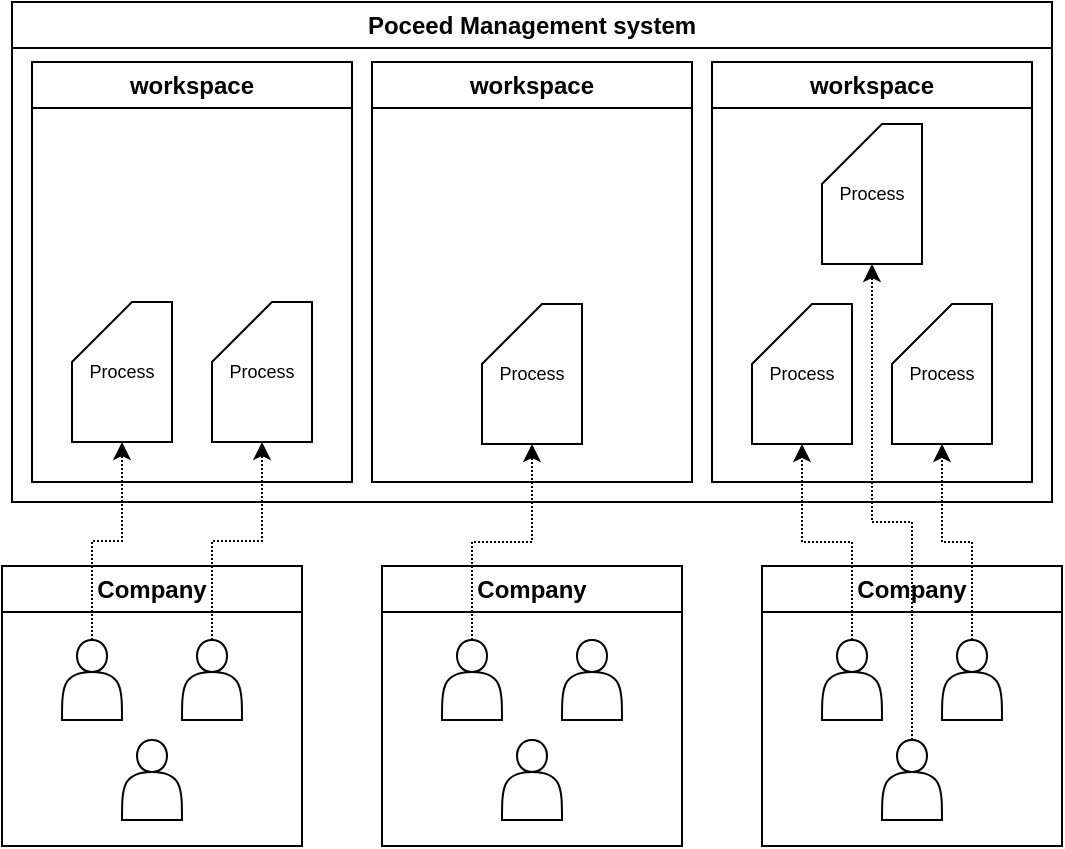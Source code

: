<mxfile version="21.7.5" type="device">
  <diagram name="Page-1" id="5STt5VgGMGRW8smjgR1V">
    <mxGraphModel dx="989" dy="650" grid="1" gridSize="10" guides="1" tooltips="1" connect="1" arrows="1" fold="1" page="1" pageScale="1" pageWidth="850" pageHeight="1100" math="0" shadow="0">
      <root>
        <mxCell id="0" />
        <mxCell id="1" parent="0" />
        <mxCell id="pLtrBqFHVTdxPw5g7h2w-4" value="Poceed Management system" style="swimlane;whiteSpace=wrap;html=1;" vertex="1" parent="1">
          <mxGeometry x="290" y="210" width="520" height="250" as="geometry" />
        </mxCell>
        <mxCell id="pLtrBqFHVTdxPw5g7h2w-51" value="workspace" style="swimlane;whiteSpace=wrap;html=1;strokeColor=default;fontFamily=Helvetica;fontSize=12;fontColor=default;fillColor=default;" vertex="1" parent="pLtrBqFHVTdxPw5g7h2w-4">
          <mxGeometry x="10" y="30" width="160" height="210" as="geometry" />
        </mxCell>
        <mxCell id="pLtrBqFHVTdxPw5g7h2w-43" value="Process" style="shape=card;whiteSpace=wrap;html=1;fontSize=9;" vertex="1" parent="pLtrBqFHVTdxPw5g7h2w-51">
          <mxGeometry x="20" y="120" width="50" height="70" as="geometry" />
        </mxCell>
        <mxCell id="pLtrBqFHVTdxPw5g7h2w-44" value="Process" style="shape=card;whiteSpace=wrap;html=1;fontSize=9;" vertex="1" parent="pLtrBqFHVTdxPw5g7h2w-51">
          <mxGeometry x="90" y="120" width="50" height="70" as="geometry" />
        </mxCell>
        <mxCell id="pLtrBqFHVTdxPw5g7h2w-54" value="workspace" style="swimlane;whiteSpace=wrap;html=1;strokeColor=default;fontFamily=Helvetica;fontSize=12;fontColor=default;fillColor=default;" vertex="1" parent="pLtrBqFHVTdxPw5g7h2w-4">
          <mxGeometry x="180" y="30" width="160" height="210" as="geometry" />
        </mxCell>
        <mxCell id="pLtrBqFHVTdxPw5g7h2w-40" value="Process" style="shape=card;whiteSpace=wrap;html=1;fontSize=9;" vertex="1" parent="pLtrBqFHVTdxPw5g7h2w-54">
          <mxGeometry x="55" y="121" width="50" height="70" as="geometry" />
        </mxCell>
        <mxCell id="pLtrBqFHVTdxPw5g7h2w-55" value="workspace" style="swimlane;whiteSpace=wrap;html=1;strokeColor=default;fontFamily=Helvetica;fontSize=12;fontColor=default;fillColor=default;" vertex="1" parent="pLtrBqFHVTdxPw5g7h2w-4">
          <mxGeometry x="350" y="30" width="160" height="210" as="geometry" />
        </mxCell>
        <mxCell id="pLtrBqFHVTdxPw5g7h2w-38" value="Process" style="shape=card;whiteSpace=wrap;html=1;fontSize=9;" vertex="1" parent="pLtrBqFHVTdxPw5g7h2w-55">
          <mxGeometry x="20" y="121" width="50" height="70" as="geometry" />
        </mxCell>
        <mxCell id="pLtrBqFHVTdxPw5g7h2w-39" value="Process" style="shape=card;whiteSpace=wrap;html=1;fontSize=9;" vertex="1" parent="pLtrBqFHVTdxPw5g7h2w-55">
          <mxGeometry x="90" y="121" width="50" height="70" as="geometry" />
        </mxCell>
        <mxCell id="pLtrBqFHVTdxPw5g7h2w-35" value="Process" style="shape=card;whiteSpace=wrap;html=1;fontSize=9;" vertex="1" parent="pLtrBqFHVTdxPw5g7h2w-55">
          <mxGeometry x="55" y="31" width="50" height="70" as="geometry" />
        </mxCell>
        <mxCell id="pLtrBqFHVTdxPw5g7h2w-10" value="Company" style="swimlane;whiteSpace=wrap;html=1;" vertex="1" parent="1">
          <mxGeometry x="285" y="492" width="150" height="140" as="geometry" />
        </mxCell>
        <mxCell id="pLtrBqFHVTdxPw5g7h2w-14" value="" style="shape=actor;whiteSpace=wrap;html=1;" vertex="1" parent="pLtrBqFHVTdxPw5g7h2w-10">
          <mxGeometry x="60" y="87" width="30" height="40" as="geometry" />
        </mxCell>
        <mxCell id="pLtrBqFHVTdxPw5g7h2w-13" value="" style="shape=actor;whiteSpace=wrap;html=1;" vertex="1" parent="pLtrBqFHVTdxPw5g7h2w-10">
          <mxGeometry x="90" y="37" width="30" height="40" as="geometry" />
        </mxCell>
        <mxCell id="pLtrBqFHVTdxPw5g7h2w-6" value="" style="shape=actor;whiteSpace=wrap;html=1;" vertex="1" parent="pLtrBqFHVTdxPw5g7h2w-10">
          <mxGeometry x="30" y="37" width="30" height="40" as="geometry" />
        </mxCell>
        <mxCell id="pLtrBqFHVTdxPw5g7h2w-26" value="Company" style="swimlane;whiteSpace=wrap;html=1;" vertex="1" parent="1">
          <mxGeometry x="475" y="492" width="150" height="140" as="geometry" />
        </mxCell>
        <mxCell id="pLtrBqFHVTdxPw5g7h2w-27" value="" style="shape=actor;whiteSpace=wrap;html=1;" vertex="1" parent="pLtrBqFHVTdxPw5g7h2w-26">
          <mxGeometry x="60" y="87" width="30" height="40" as="geometry" />
        </mxCell>
        <mxCell id="pLtrBqFHVTdxPw5g7h2w-28" value="" style="shape=actor;whiteSpace=wrap;html=1;" vertex="1" parent="pLtrBqFHVTdxPw5g7h2w-26">
          <mxGeometry x="90" y="37" width="30" height="40" as="geometry" />
        </mxCell>
        <mxCell id="pLtrBqFHVTdxPw5g7h2w-29" value="" style="shape=actor;whiteSpace=wrap;html=1;" vertex="1" parent="pLtrBqFHVTdxPw5g7h2w-26">
          <mxGeometry x="30" y="37" width="30" height="40" as="geometry" />
        </mxCell>
        <mxCell id="pLtrBqFHVTdxPw5g7h2w-30" value="Company" style="swimlane;whiteSpace=wrap;html=1;" vertex="1" parent="1">
          <mxGeometry x="665" y="492" width="150" height="140" as="geometry" />
        </mxCell>
        <mxCell id="pLtrBqFHVTdxPw5g7h2w-31" value="" style="shape=actor;whiteSpace=wrap;html=1;" vertex="1" parent="pLtrBqFHVTdxPw5g7h2w-30">
          <mxGeometry x="60" y="87" width="30" height="40" as="geometry" />
        </mxCell>
        <mxCell id="pLtrBqFHVTdxPw5g7h2w-32" value="" style="shape=actor;whiteSpace=wrap;html=1;" vertex="1" parent="pLtrBqFHVTdxPw5g7h2w-30">
          <mxGeometry x="90" y="37" width="30" height="40" as="geometry" />
        </mxCell>
        <mxCell id="pLtrBqFHVTdxPw5g7h2w-33" value="" style="shape=actor;whiteSpace=wrap;html=1;" vertex="1" parent="pLtrBqFHVTdxPw5g7h2w-30">
          <mxGeometry x="30" y="37" width="30" height="40" as="geometry" />
        </mxCell>
        <mxCell id="pLtrBqFHVTdxPw5g7h2w-60" style="edgeStyle=orthogonalEdgeStyle;shape=connector;rounded=0;orthogonalLoop=1;jettySize=auto;html=1;exitX=0.5;exitY=0;exitDx=0;exitDy=0;entryX=0.5;entryY=1;entryDx=0;entryDy=0;entryPerimeter=0;dashed=1;dashPattern=1 1;labelBackgroundColor=default;strokeColor=default;fontFamily=Helvetica;fontSize=12;fontColor=default;endArrow=classic;" edge="1" parent="1" source="pLtrBqFHVTdxPw5g7h2w-13" target="pLtrBqFHVTdxPw5g7h2w-44">
          <mxGeometry relative="1" as="geometry" />
        </mxCell>
        <mxCell id="pLtrBqFHVTdxPw5g7h2w-62" style="edgeStyle=orthogonalEdgeStyle;shape=connector;rounded=0;orthogonalLoop=1;jettySize=auto;html=1;exitX=0.5;exitY=0;exitDx=0;exitDy=0;dashed=1;dashPattern=1 1;labelBackgroundColor=default;strokeColor=default;fontFamily=Helvetica;fontSize=12;fontColor=default;endArrow=classic;entryX=0.5;entryY=1;entryDx=0;entryDy=0;entryPerimeter=0;" edge="1" parent="1" source="pLtrBqFHVTdxPw5g7h2w-6" target="pLtrBqFHVTdxPw5g7h2w-43">
          <mxGeometry relative="1" as="geometry">
            <mxPoint x="350" y="440" as="targetPoint" />
          </mxGeometry>
        </mxCell>
        <mxCell id="pLtrBqFHVTdxPw5g7h2w-63" style="edgeStyle=orthogonalEdgeStyle;shape=connector;rounded=0;orthogonalLoop=1;jettySize=auto;html=1;exitX=0.5;exitY=0;exitDx=0;exitDy=0;entryX=0.5;entryY=1;entryDx=0;entryDy=0;entryPerimeter=0;dashed=1;dashPattern=1 1;labelBackgroundColor=default;strokeColor=default;fontFamily=Helvetica;fontSize=12;fontColor=default;endArrow=classic;" edge="1" parent="1" source="pLtrBqFHVTdxPw5g7h2w-29" target="pLtrBqFHVTdxPw5g7h2w-40">
          <mxGeometry relative="1" as="geometry" />
        </mxCell>
        <mxCell id="pLtrBqFHVTdxPw5g7h2w-64" style="edgeStyle=orthogonalEdgeStyle;shape=connector;rounded=0;orthogonalLoop=1;jettySize=auto;html=1;exitX=0.5;exitY=0;exitDx=0;exitDy=0;entryX=0.5;entryY=1;entryDx=0;entryDy=0;entryPerimeter=0;dashed=1;dashPattern=1 1;labelBackgroundColor=default;strokeColor=default;fontFamily=Helvetica;fontSize=12;fontColor=default;endArrow=classic;" edge="1" parent="1" source="pLtrBqFHVTdxPw5g7h2w-33" target="pLtrBqFHVTdxPw5g7h2w-38">
          <mxGeometry relative="1" as="geometry" />
        </mxCell>
        <mxCell id="pLtrBqFHVTdxPw5g7h2w-65" style="edgeStyle=orthogonalEdgeStyle;shape=connector;rounded=0;orthogonalLoop=1;jettySize=auto;html=1;exitX=0.5;exitY=0;exitDx=0;exitDy=0;entryX=0.5;entryY=1;entryDx=0;entryDy=0;entryPerimeter=0;dashed=1;dashPattern=1 1;labelBackgroundColor=default;strokeColor=default;fontFamily=Helvetica;fontSize=12;fontColor=default;endArrow=classic;" edge="1" parent="1" source="pLtrBqFHVTdxPw5g7h2w-32" target="pLtrBqFHVTdxPw5g7h2w-39">
          <mxGeometry relative="1" as="geometry" />
        </mxCell>
        <mxCell id="pLtrBqFHVTdxPw5g7h2w-68" style="edgeStyle=orthogonalEdgeStyle;shape=connector;rounded=0;orthogonalLoop=1;jettySize=auto;html=1;exitX=0.5;exitY=0;exitDx=0;exitDy=0;entryX=0.5;entryY=1;entryDx=0;entryDy=0;entryPerimeter=0;dashed=1;dashPattern=1 1;labelBackgroundColor=default;strokeColor=default;fontFamily=Helvetica;fontSize=12;fontColor=default;endArrow=classic;" edge="1" parent="1" source="pLtrBqFHVTdxPw5g7h2w-31" target="pLtrBqFHVTdxPw5g7h2w-35">
          <mxGeometry relative="1" as="geometry">
            <Array as="points">
              <mxPoint x="740" y="470" />
              <mxPoint x="720" y="470" />
            </Array>
          </mxGeometry>
        </mxCell>
      </root>
    </mxGraphModel>
  </diagram>
</mxfile>
